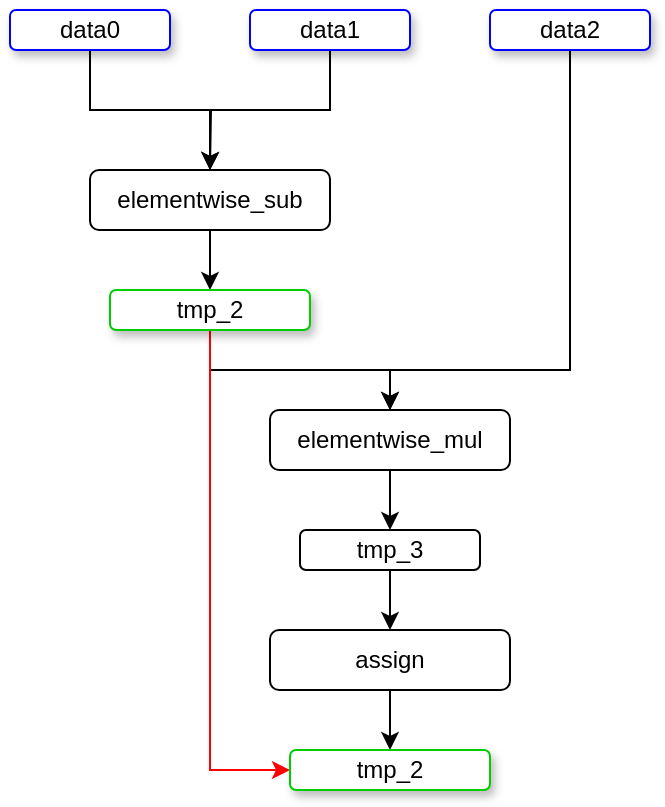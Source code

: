 <mxfile version="13.1.5" type="github"><diagram id="TQDkijeqV2zqmSJdhB54" name="Page-1"><mxGraphModel dx="1186" dy="607" grid="1" gridSize="10" guides="1" tooltips="1" connect="1" arrows="1" fold="1" page="1" pageScale="1" pageWidth="827" pageHeight="1169" math="0" shadow="0"><root><mxCell id="0"/><mxCell id="1" parent="0"/><mxCell id="P12aBz2vc9IbHCo2Z5fG-5" style="edgeStyle=orthogonalEdgeStyle;rounded=0;orthogonalLoop=1;jettySize=auto;html=1;exitX=0.5;exitY=1;exitDx=0;exitDy=0;entryX=0.5;entryY=0;entryDx=0;entryDy=0;" edge="1" parent="1" source="P12aBz2vc9IbHCo2Z5fG-1" target="P12aBz2vc9IbHCo2Z5fG-4"><mxGeometry relative="1" as="geometry"/></mxCell><mxCell id="P12aBz2vc9IbHCo2Z5fG-1" value="data0" style="rounded=1;whiteSpace=wrap;html=1;shadow=1;strokeColor=#0000FF;" vertex="1" parent="1"><mxGeometry x="80" y="80" width="80" height="20" as="geometry"/></mxCell><mxCell id="P12aBz2vc9IbHCo2Z5fG-6" style="edgeStyle=orthogonalEdgeStyle;rounded=0;orthogonalLoop=1;jettySize=auto;html=1;exitX=0.5;exitY=1;exitDx=0;exitDy=0;" edge="1" parent="1" source="P12aBz2vc9IbHCo2Z5fG-2"><mxGeometry relative="1" as="geometry"><mxPoint x="180" y="160" as="targetPoint"/></mxGeometry></mxCell><mxCell id="P12aBz2vc9IbHCo2Z5fG-2" value="data1" style="rounded=1;whiteSpace=wrap;html=1;shadow=1;strokeColor=#0000FF;" vertex="1" parent="1"><mxGeometry x="200" y="80" width="80" height="20" as="geometry"/></mxCell><mxCell id="P12aBz2vc9IbHCo2Z5fG-10" style="edgeStyle=orthogonalEdgeStyle;rounded=0;orthogonalLoop=1;jettySize=auto;html=1;exitX=0.5;exitY=1;exitDx=0;exitDy=0;entryX=0.5;entryY=0;entryDx=0;entryDy=0;" edge="1" parent="1" source="P12aBz2vc9IbHCo2Z5fG-3" target="P12aBz2vc9IbHCo2Z5fG-9"><mxGeometry relative="1" as="geometry"><Array as="points"><mxPoint x="360" y="260"/><mxPoint x="270" y="260"/></Array></mxGeometry></mxCell><mxCell id="P12aBz2vc9IbHCo2Z5fG-3" value="data2" style="rounded=1;whiteSpace=wrap;html=1;shadow=1;strokeColor=#0000FF;" vertex="1" parent="1"><mxGeometry x="320" y="80" width="80" height="20" as="geometry"/></mxCell><mxCell id="P12aBz2vc9IbHCo2Z5fG-8" style="edgeStyle=orthogonalEdgeStyle;rounded=0;orthogonalLoop=1;jettySize=auto;html=1;exitX=0.5;exitY=1;exitDx=0;exitDy=0;entryX=0.5;entryY=0;entryDx=0;entryDy=0;" edge="1" parent="1" source="P12aBz2vc9IbHCo2Z5fG-4" target="P12aBz2vc9IbHCo2Z5fG-7"><mxGeometry relative="1" as="geometry"/></mxCell><mxCell id="P12aBz2vc9IbHCo2Z5fG-4" value="elementwise_sub" style="rounded=1;whiteSpace=wrap;html=1;" vertex="1" parent="1"><mxGeometry x="120" y="160" width="120" height="30" as="geometry"/></mxCell><mxCell id="P12aBz2vc9IbHCo2Z5fG-11" style="edgeStyle=orthogonalEdgeStyle;rounded=0;orthogonalLoop=1;jettySize=auto;html=1;exitX=0.5;exitY=1;exitDx=0;exitDy=0;entryX=0.5;entryY=0;entryDx=0;entryDy=0;" edge="1" parent="1" source="P12aBz2vc9IbHCo2Z5fG-7" target="P12aBz2vc9IbHCo2Z5fG-9"><mxGeometry relative="1" as="geometry"/></mxCell><mxCell id="P12aBz2vc9IbHCo2Z5fG-18" style="edgeStyle=orthogonalEdgeStyle;rounded=0;orthogonalLoop=1;jettySize=auto;html=1;exitX=0.5;exitY=1;exitDx=0;exitDy=0;entryX=0;entryY=0.5;entryDx=0;entryDy=0;strokeColor=#FF0000;shadow=0;" edge="1" parent="1" source="P12aBz2vc9IbHCo2Z5fG-7" target="P12aBz2vc9IbHCo2Z5fG-16"><mxGeometry relative="1" as="geometry"/></mxCell><mxCell id="P12aBz2vc9IbHCo2Z5fG-7" value="tmp_2" style="rounded=1;whiteSpace=wrap;html=1;arcSize=15;strokeColor=#00CC00;shadow=1;" vertex="1" parent="1"><mxGeometry x="130" y="220" width="100" height="20" as="geometry"/></mxCell><mxCell id="P12aBz2vc9IbHCo2Z5fG-13" style="edgeStyle=orthogonalEdgeStyle;rounded=0;orthogonalLoop=1;jettySize=auto;html=1;exitX=0.5;exitY=1;exitDx=0;exitDy=0;entryX=0.5;entryY=0;entryDx=0;entryDy=0;" edge="1" parent="1" source="P12aBz2vc9IbHCo2Z5fG-9" target="P12aBz2vc9IbHCo2Z5fG-12"><mxGeometry relative="1" as="geometry"/></mxCell><mxCell id="P12aBz2vc9IbHCo2Z5fG-9" value="elementwise_mul" style="rounded=1;whiteSpace=wrap;html=1;" vertex="1" parent="1"><mxGeometry x="210" y="280" width="120" height="30" as="geometry"/></mxCell><mxCell id="P12aBz2vc9IbHCo2Z5fG-15" style="edgeStyle=orthogonalEdgeStyle;rounded=0;orthogonalLoop=1;jettySize=auto;html=1;exitX=0.5;exitY=1;exitDx=0;exitDy=0;entryX=0.5;entryY=0;entryDx=0;entryDy=0;" edge="1" parent="1" source="P12aBz2vc9IbHCo2Z5fG-12" target="P12aBz2vc9IbHCo2Z5fG-14"><mxGeometry relative="1" as="geometry"/></mxCell><mxCell id="P12aBz2vc9IbHCo2Z5fG-12" value="tmp_3" style="rounded=1;whiteSpace=wrap;html=1;" vertex="1" parent="1"><mxGeometry x="225" y="340" width="90" height="20" as="geometry"/></mxCell><mxCell id="P12aBz2vc9IbHCo2Z5fG-17" style="edgeStyle=orthogonalEdgeStyle;rounded=0;orthogonalLoop=1;jettySize=auto;html=1;exitX=0.5;exitY=1;exitDx=0;exitDy=0;entryX=0.5;entryY=0;entryDx=0;entryDy=0;" edge="1" parent="1" source="P12aBz2vc9IbHCo2Z5fG-14" target="P12aBz2vc9IbHCo2Z5fG-16"><mxGeometry relative="1" as="geometry"/></mxCell><mxCell id="P12aBz2vc9IbHCo2Z5fG-14" value="assign" style="rounded=1;whiteSpace=wrap;html=1;" vertex="1" parent="1"><mxGeometry x="210" y="390" width="120" height="30" as="geometry"/></mxCell><mxCell id="P12aBz2vc9IbHCo2Z5fG-16" value="tmp_2" style="rounded=1;whiteSpace=wrap;html=1;strokeColor=#00CC00;shadow=1;" vertex="1" parent="1"><mxGeometry x="220" y="450" width="100" height="20" as="geometry"/></mxCell></root></mxGraphModel></diagram></mxfile>